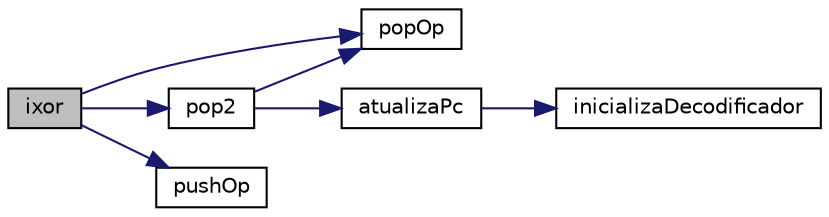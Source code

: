 digraph "ixor"
{
 // INTERACTIVE_SVG=YES
  edge [fontname="Helvetica",fontsize="10",labelfontname="Helvetica",labelfontsize="10"];
  node [fontname="Helvetica",fontsize="10",shape=record];
  rankdir="LR";
  Node3039 [label="ixor",height=0.2,width=0.4,color="black", fillcolor="grey75", style="filled", fontcolor="black"];
  Node3039 -> Node3040 [color="midnightblue",fontsize="10",style="solid",fontname="Helvetica"];
  Node3040 [label="popOp",height=0.2,width=0.4,color="black", fillcolor="white", style="filled",URL="$frame_8c.html#a3670f378856724ca85ced056e6bfc5c4"];
  Node3039 -> Node3041 [color="midnightblue",fontsize="10",style="solid",fontname="Helvetica"];
  Node3041 [label="pop2",height=0.2,width=0.4,color="black", fillcolor="white", style="filled",URL="$instrucao_8c.html#aa0a7b0e8bd7b85b3befdf254b3e4aa2c"];
  Node3041 -> Node3040 [color="midnightblue",fontsize="10",style="solid",fontname="Helvetica"];
  Node3041 -> Node3042 [color="midnightblue",fontsize="10",style="solid",fontname="Helvetica"];
  Node3042 [label="atualizaPc",height=0.2,width=0.4,color="black", fillcolor="white", style="filled",URL="$instrucao_8c.html#abcf4bbde1212f9bb0f2ee7a6ba5aec08"];
  Node3042 -> Node3043 [color="midnightblue",fontsize="10",style="solid",fontname="Helvetica"];
  Node3043 [label="inicializaDecodificador",height=0.2,width=0.4,color="black", fillcolor="white", style="filled",URL="$decodificador_8c.html#ac4ac4bcce3fed96b1a2657ceafda40bc"];
  Node3039 -> Node3044 [color="midnightblue",fontsize="10",style="solid",fontname="Helvetica"];
  Node3044 [label="pushOp",height=0.2,width=0.4,color="black", fillcolor="white", style="filled",URL="$frame_8c.html#a50993c39467516396b64a90eb81af0ba"];
}
